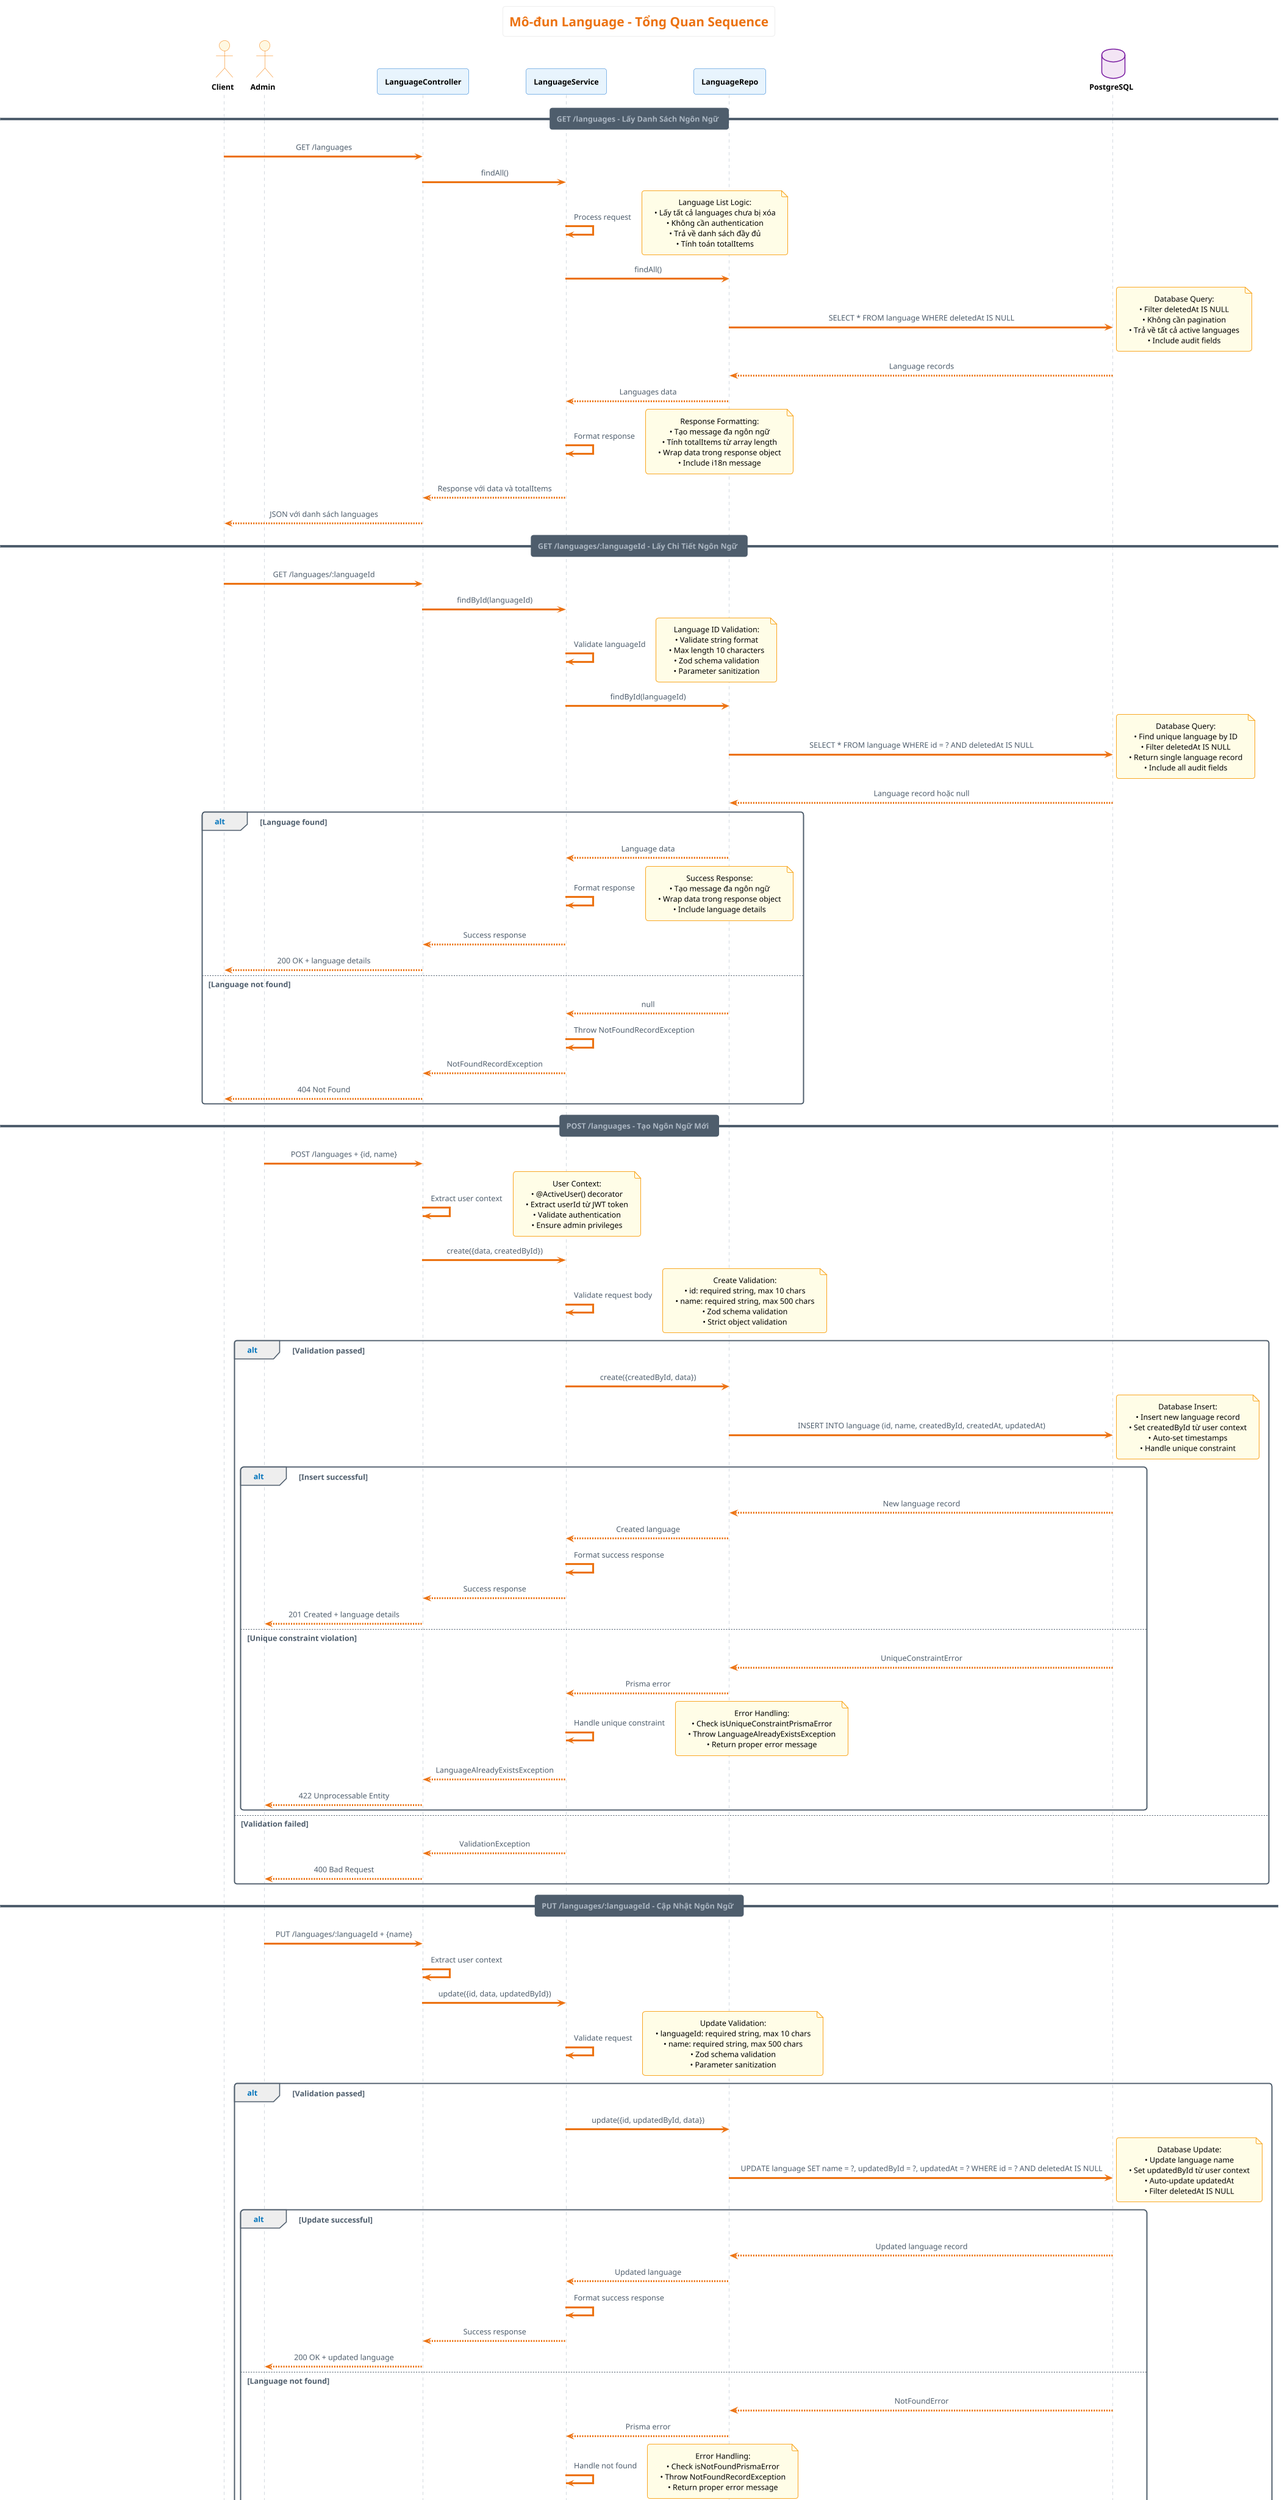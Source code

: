 @startuml
!theme aws-orange
skinparam backgroundColor #FFFFFF
skinparam defaultTextAlignment center
skinparam participant {
    BackgroundColor #E8F4FD
    BorderColor #1976D2
    FontColor #000000
    FontStyle bold
}
skinparam actor {
    BackgroundColor #FFF8E1
    BorderColor #F57C00
    FontColor #000000
    FontStyle bold
}
skinparam database {
    BackgroundColor #F3E5F5
    BorderColor #7B1FA2
    FontColor #000000
    FontStyle bold
}
skinparam note {
    BackgroundColor #FFFDE7
    BorderColor #F9A825
    FontColor #000000
}

title Mô-đun Language - Tổng Quan Sequence
note top : Hệ thống quản lý ngôn ngữ với CRUD operations và audit trail

actor "Client" as Client
actor "Admin" as Admin
participant LanguageController
participant LanguageService
participant LanguageRepo
database PostgreSQL

== GET /languages - Lấy Danh Sách Ngôn Ngữ ==
Client -> LanguageController: GET /languages
LanguageController -> LanguageService: findAll()

LanguageService -> LanguageService: Process request
note right
Language List Logic:
• Lấy tất cả languages chưa bị xóa
• Không cần authentication
• Trả về danh sách đầy đủ
• Tính toán totalItems
end note

LanguageService -> LanguageRepo: findAll()
LanguageRepo -> PostgreSQL: SELECT * FROM language WHERE deletedAt IS NULL
note right
Database Query:
• Filter deletedAt IS NULL
• Không cần pagination
• Trả về tất cả active languages
• Include audit fields
end note
PostgreSQL --> LanguageRepo: Language records
LanguageRepo --> LanguageService: Languages data

LanguageService -> LanguageService: Format response
note right
Response Formatting:
• Tạo message đa ngôn ngữ
• Tính totalItems từ array length
• Wrap data trong response object
• Include i18n message
end note

LanguageService --> LanguageController: Response với data và totalItems
LanguageController --> Client: JSON với danh sách languages

== GET /languages/:languageId - Lấy Chi Tiết Ngôn Ngữ ==
Client -> LanguageController: GET /languages/:languageId
LanguageController -> LanguageService: findById(languageId)

LanguageService -> LanguageService: Validate languageId
note right
Language ID Validation:
• Validate string format
• Max length 10 characters
• Zod schema validation
• Parameter sanitization
end note

LanguageService -> LanguageRepo: findById(languageId)
LanguageRepo -> PostgreSQL: SELECT * FROM language WHERE id = ? AND deletedAt IS NULL
note right
Database Query:
• Find unique language by ID
• Filter deletedAt IS NULL
• Return single language record
• Include all audit fields
end note
PostgreSQL --> LanguageRepo: Language record hoặc null

alt Language found
    LanguageRepo --> LanguageService: Language data
    LanguageService -> LanguageService: Format response
    note right
    Success Response:
    • Tạo message đa ngôn ngữ
    • Wrap data trong response object
    • Include language details
    end note
    LanguageService --> LanguageController: Success response
    LanguageController --> Client: 200 OK + language details

else Language not found
    LanguageRepo --> LanguageService: null
    LanguageService -> LanguageService: Throw NotFoundRecordException
    LanguageService --> LanguageController: NotFoundRecordException
    LanguageController --> Client: 404 Not Found
end

== POST /languages - Tạo Ngôn Ngữ Mới ==
Admin -> LanguageController: POST /languages + {id, name}
LanguageController -> LanguageController: Extract user context
note right
User Context:
• @ActiveUser() decorator
• Extract userId từ JWT token
• Validate authentication
• Ensure admin privileges
end note

LanguageController -> LanguageService: create({data, createdById})

LanguageService -> LanguageService: Validate request body
note right
Create Validation:
• id: required string, max 10 chars
• name: required string, max 500 chars
• Zod schema validation
• Strict object validation
end note

alt Validation passed
    LanguageService -> LanguageRepo: create({createdById, data})
    LanguageRepo -> PostgreSQL: INSERT INTO language (id, name, createdById, createdAt, updatedAt)
    note right
    Database Insert:
    • Insert new language record
    • Set createdById từ user context
    • Auto-set timestamps
    • Handle unique constraint
    end note

    alt Insert successful
        PostgreSQL --> LanguageRepo: New language record
        LanguageRepo --> LanguageService: Created language
        LanguageService -> LanguageService: Format success response
        LanguageService --> LanguageController: Success response
        LanguageController --> Admin: 201 Created + language details

    else Unique constraint violation
        PostgreSQL --> LanguageRepo: UniqueConstraintError
        LanguageRepo --> LanguageService: Prisma error
        LanguageService -> LanguageService: Handle unique constraint
        note right
        Error Handling:
        • Check isUniqueConstraintPrismaError
        • Throw LanguageAlreadyExistsException
        • Return proper error message
        end note
        LanguageService --> LanguageController: LanguageAlreadyExistsException
        LanguageController --> Admin: 422 Unprocessable Entity
    end

else Validation failed
    LanguageService --> LanguageController: ValidationException
    LanguageController --> Admin: 400 Bad Request
end

== PUT /languages/:languageId - Cập Nhật Ngôn Ngữ ==
Admin -> LanguageController: PUT /languages/:languageId + {name}
LanguageController -> LanguageController: Extract user context
LanguageController -> LanguageService: update({id, data, updatedById})

LanguageService -> LanguageService: Validate request
note right
Update Validation:
• languageId: required string, max 10 chars
• name: required string, max 500 chars
• Zod schema validation
• Parameter sanitization
end note

alt Validation passed
    LanguageService -> LanguageRepo: update({id, updatedById, data})
    LanguageRepo -> PostgreSQL: UPDATE language SET name = ?, updatedById = ?, updatedAt = ? WHERE id = ? AND deletedAt IS NULL
    note right
    Database Update:
    • Update language name
    • Set updatedById từ user context
    • Auto-update updatedAt
    • Filter deletedAt IS NULL
    end note

    alt Update successful
        PostgreSQL --> LanguageRepo: Updated language record
        LanguageRepo --> LanguageService: Updated language
        LanguageService -> LanguageService: Format success response
        LanguageService --> LanguageController: Success response
        LanguageController --> Admin: 200 OK + updated language

    else Language not found
        PostgreSQL --> LanguageRepo: NotFoundError
        LanguageRepo --> LanguageService: Prisma error
        LanguageService -> LanguageService: Handle not found
        note right
        Error Handling:
        • Check isNotFoundPrismaError
        • Throw NotFoundRecordException
        • Return proper error message
        end note
        LanguageService --> LanguageController: NotFoundRecordException
        LanguageController --> Admin: 404 Not Found
    end

else Validation failed
    LanguageService --> LanguageController: ValidationException
    LanguageController --> Admin: 400 Bad Request
end

== DELETE /languages/:languageId - Xóa Ngôn Ngữ ==
Admin -> LanguageController: DELETE /languages/:languageId
LanguageController -> LanguageService: delete(languageId)

LanguageService -> LanguageService: Validate languageId
LanguageService -> LanguageRepo: delete(languageId, true)
note right
Hard Delete Logic:
• Sử dụng hard delete (isHard = true)
• Xóa hoàn toàn khỏi database
• Không sử dụng soft delete
• Immediate removal
end note

LanguageRepo -> PostgreSQL: DELETE FROM language WHERE id = ?
note right
Database Delete:
• Hard delete operation
• Remove record completely
• No soft delete logic
• Immediate deletion
end note

alt Delete successful
    PostgreSQL --> LanguageRepo: Deleted record
    LanguageRepo --> LanguageService: Delete confirmation
    LanguageService -> LanguageService: Format success response
    LanguageService --> LanguageController: Success response
    LanguageController --> Admin: 200 OK + success message

else Language not found
    PostgreSQL --> LanguageRepo: NotFoundError
    LanguageRepo --> LanguageService: Prisma error
    LanguageService -> LanguageService: Handle not found
    LanguageService --> LanguageController: NotFoundRecordException
    LanguageController --> Admin: 404 Not Found
end

== Xử Lý Lỗi & Validation ==
alt Lỗi validation input
    LanguageService --> LanguageController: ValidationException
    LanguageController --> Client: 400 Bad Request
    note right
    Validation Errors:
    • Invalid language ID format
    • Name too long (>500 chars)
    • Missing required fields
    • Invalid data types
    end note

else Lỗi unique constraint
    LanguageService --> LanguageController: LanguageAlreadyExistsException
    LanguageController --> Client: 422 Unprocessable Entity
    note right
    Unique Constraint Errors:
    • Language ID đã tồn tại
    • Duplicate language creation
    • Constraint violation
    end note

else Lỗi không tìm thấy
    LanguageService --> LanguageController: NotFoundRecordException
    LanguageController --> Client: 404 Not Found
    note right
    Not Found Errors:
    • Language ID không tồn tại
    • Record đã bị xóa
    • Invalid ID format
    end note

else Lỗi database
    LanguageService --> LanguageController: DatabaseException
    LanguageController --> Client: 500 Internal Server Error
    note right
    Database Errors:
    • Connection issues
    • Transaction failures
    • Constraint violations
    • System errors
    end note
end

== Trả Kết Quả ==
LanguageService -> LanguageService: Tạo thông báo đa ngôn ngữ (I18nService)
LanguageService --> LanguageController: Response + Message đã localize
LanguageController --> Client: JSON Response với metadata đầy đủ

note bottom
**Đặc điểm chính của module Language:**
• CRUD operations đầy đủ cho language management
• Hard delete thay vì soft delete
• Unique constraint validation cho language ID
• Audit trail với createdById, updatedById
• Multi-language support với i18n
• Zod schema validation cho input/output
• Comprehensive error handling
• No pagination cho list operation
• Immutable language ID (không cho update ID)
• Admin-only access cho create/update/delete
end note

@enduml
